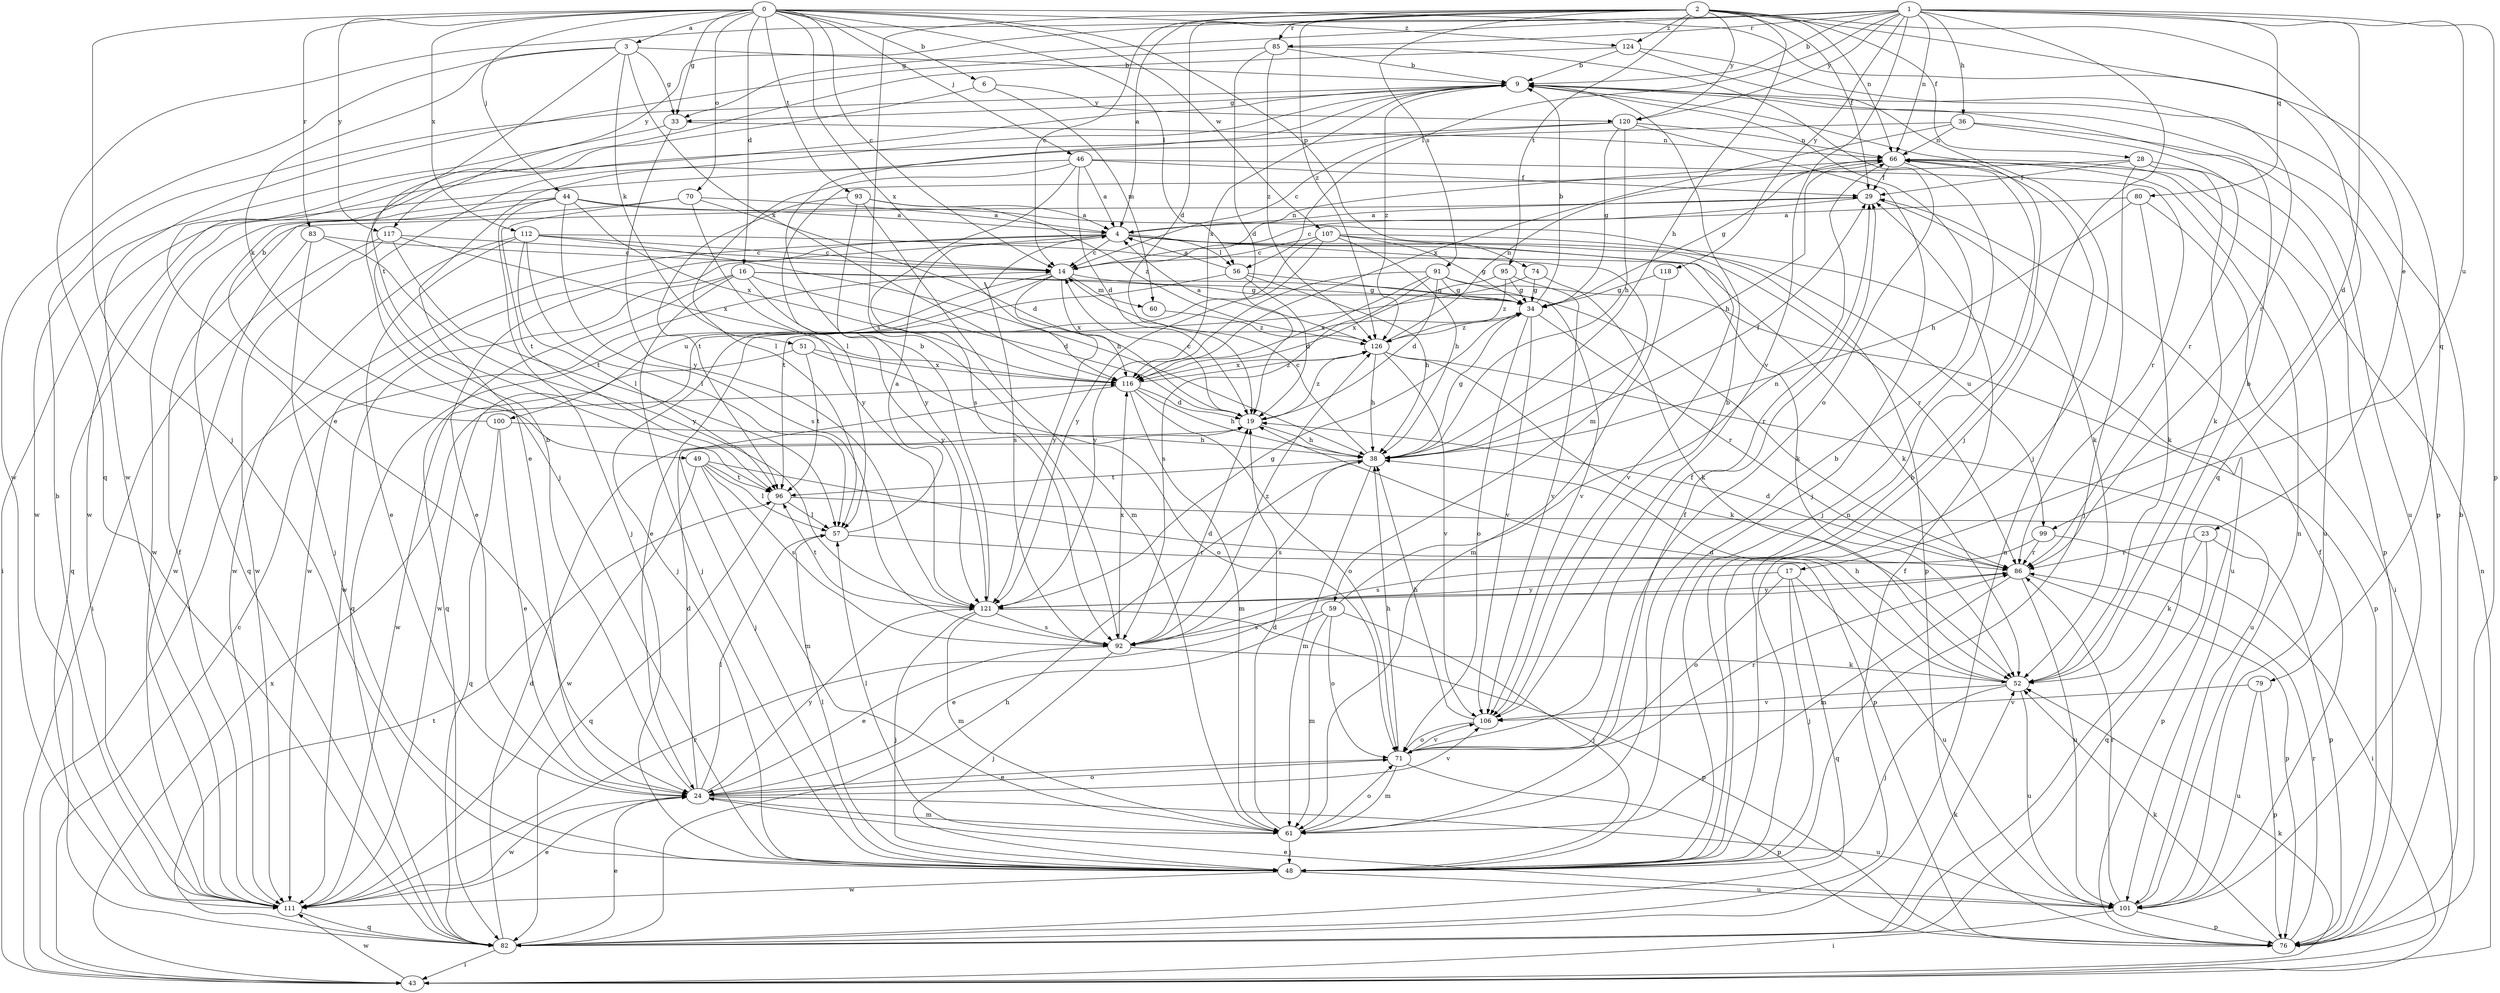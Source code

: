 strict digraph  {
0;
1;
2;
3;
4;
6;
9;
14;
16;
17;
19;
23;
24;
28;
29;
33;
34;
36;
38;
43;
44;
46;
48;
49;
51;
52;
56;
57;
59;
60;
61;
66;
70;
71;
74;
76;
79;
80;
82;
83;
85;
86;
91;
92;
93;
95;
96;
99;
100;
101;
106;
107;
111;
112;
116;
117;
118;
120;
121;
124;
126;
0 -> 3  [label=a];
0 -> 6  [label=b];
0 -> 14  [label=c];
0 -> 16  [label=d];
0 -> 33  [label=g];
0 -> 44  [label=j];
0 -> 46  [label=j];
0 -> 48  [label=j];
0 -> 56  [label=l];
0 -> 70  [label=o];
0 -> 74  [label=p];
0 -> 79  [label=q];
0 -> 83  [label=r];
0 -> 93  [label=t];
0 -> 107  [label=w];
0 -> 112  [label=x];
0 -> 116  [label=x];
0 -> 117  [label=y];
0 -> 124  [label=z];
1 -> 9  [label=b];
1 -> 17  [label=d];
1 -> 33  [label=g];
1 -> 36  [label=h];
1 -> 48  [label=j];
1 -> 56  [label=l];
1 -> 66  [label=n];
1 -> 76  [label=p];
1 -> 80  [label=q];
1 -> 82  [label=q];
1 -> 85  [label=r];
1 -> 99  [label=u];
1 -> 106  [label=v];
1 -> 117  [label=y];
1 -> 118  [label=y];
1 -> 120  [label=y];
2 -> 4  [label=a];
2 -> 14  [label=c];
2 -> 19  [label=d];
2 -> 23  [label=e];
2 -> 28  [label=f];
2 -> 29  [label=f];
2 -> 38  [label=h];
2 -> 66  [label=n];
2 -> 82  [label=q];
2 -> 85  [label=r];
2 -> 91  [label=s];
2 -> 92  [label=s];
2 -> 95  [label=t];
2 -> 120  [label=y];
2 -> 124  [label=z];
2 -> 126  [label=z];
3 -> 9  [label=b];
3 -> 33  [label=g];
3 -> 49  [label=k];
3 -> 51  [label=k];
3 -> 96  [label=t];
3 -> 111  [label=w];
3 -> 116  [label=x];
4 -> 14  [label=c];
4 -> 24  [label=e];
4 -> 43  [label=i];
4 -> 52  [label=k];
4 -> 56  [label=l];
4 -> 59  [label=m];
4 -> 86  [label=r];
4 -> 92  [label=s];
4 -> 99  [label=u];
4 -> 111  [label=w];
6 -> 48  [label=j];
6 -> 60  [label=m];
6 -> 120  [label=y];
9 -> 33  [label=g];
9 -> 76  [label=p];
9 -> 116  [label=x];
9 -> 126  [label=z];
14 -> 34  [label=g];
14 -> 48  [label=j];
14 -> 60  [label=m];
14 -> 66  [label=n];
14 -> 100  [label=u];
14 -> 116  [label=x];
14 -> 121  [label=y];
16 -> 19  [label=d];
16 -> 34  [label=g];
16 -> 48  [label=j];
16 -> 82  [label=q];
16 -> 86  [label=r];
16 -> 111  [label=w];
16 -> 121  [label=y];
17 -> 48  [label=j];
17 -> 71  [label=o];
17 -> 82  [label=q];
17 -> 101  [label=u];
17 -> 121  [label=y];
19 -> 14  [label=c];
19 -> 38  [label=h];
19 -> 126  [label=z];
23 -> 52  [label=k];
23 -> 76  [label=p];
23 -> 82  [label=q];
23 -> 86  [label=r];
24 -> 9  [label=b];
24 -> 19  [label=d];
24 -> 57  [label=l];
24 -> 61  [label=m];
24 -> 71  [label=o];
24 -> 101  [label=u];
24 -> 106  [label=v];
24 -> 111  [label=w];
24 -> 121  [label=y];
28 -> 29  [label=f];
28 -> 48  [label=j];
28 -> 52  [label=k];
28 -> 57  [label=l];
28 -> 76  [label=p];
29 -> 4  [label=a];
29 -> 14  [label=c];
29 -> 52  [label=k];
33 -> 66  [label=n];
33 -> 111  [label=w];
33 -> 121  [label=y];
34 -> 9  [label=b];
34 -> 71  [label=o];
34 -> 86  [label=r];
34 -> 106  [label=v];
34 -> 111  [label=w];
34 -> 126  [label=z];
36 -> 14  [label=c];
36 -> 66  [label=n];
36 -> 86  [label=r];
36 -> 101  [label=u];
36 -> 116  [label=x];
38 -> 14  [label=c];
38 -> 29  [label=f];
38 -> 34  [label=g];
38 -> 61  [label=m];
38 -> 92  [label=s];
38 -> 96  [label=t];
43 -> 14  [label=c];
43 -> 52  [label=k];
43 -> 66  [label=n];
43 -> 111  [label=w];
43 -> 116  [label=x];
44 -> 4  [label=a];
44 -> 48  [label=j];
44 -> 76  [label=p];
44 -> 82  [label=q];
44 -> 92  [label=s];
44 -> 111  [label=w];
44 -> 116  [label=x];
46 -> 4  [label=a];
46 -> 19  [label=d];
46 -> 29  [label=f];
46 -> 43  [label=i];
46 -> 57  [label=l];
46 -> 86  [label=r];
46 -> 92  [label=s];
48 -> 9  [label=b];
48 -> 57  [label=l];
48 -> 66  [label=n];
48 -> 101  [label=u];
48 -> 111  [label=w];
49 -> 57  [label=l];
49 -> 61  [label=m];
49 -> 76  [label=p];
49 -> 92  [label=s];
49 -> 96  [label=t];
49 -> 111  [label=w];
51 -> 71  [label=o];
51 -> 96  [label=t];
51 -> 111  [label=w];
51 -> 116  [label=x];
52 -> 9  [label=b];
52 -> 19  [label=d];
52 -> 38  [label=h];
52 -> 48  [label=j];
52 -> 101  [label=u];
52 -> 106  [label=v];
56 -> 4  [label=a];
56 -> 19  [label=d];
56 -> 34  [label=g];
56 -> 38  [label=h];
56 -> 82  [label=q];
57 -> 4  [label=a];
57 -> 86  [label=r];
59 -> 24  [label=e];
59 -> 48  [label=j];
59 -> 61  [label=m];
59 -> 66  [label=n];
59 -> 71  [label=o];
59 -> 92  [label=s];
60 -> 126  [label=z];
61 -> 9  [label=b];
61 -> 19  [label=d];
61 -> 29  [label=f];
61 -> 48  [label=j];
61 -> 57  [label=l];
61 -> 71  [label=o];
66 -> 29  [label=f];
66 -> 34  [label=g];
66 -> 38  [label=h];
66 -> 48  [label=j];
66 -> 101  [label=u];
70 -> 4  [label=a];
70 -> 19  [label=d];
70 -> 82  [label=q];
70 -> 96  [label=t];
70 -> 121  [label=y];
71 -> 24  [label=e];
71 -> 29  [label=f];
71 -> 38  [label=h];
71 -> 61  [label=m];
71 -> 76  [label=p];
71 -> 86  [label=r];
71 -> 106  [label=v];
74 -> 24  [label=e];
74 -> 34  [label=g];
74 -> 52  [label=k];
76 -> 9  [label=b];
76 -> 52  [label=k];
76 -> 86  [label=r];
79 -> 76  [label=p];
79 -> 101  [label=u];
79 -> 106  [label=v];
80 -> 4  [label=a];
80 -> 38  [label=h];
80 -> 43  [label=i];
80 -> 52  [label=k];
82 -> 19  [label=d];
82 -> 24  [label=e];
82 -> 29  [label=f];
82 -> 38  [label=h];
82 -> 43  [label=i];
82 -> 52  [label=k];
82 -> 66  [label=n];
82 -> 96  [label=t];
83 -> 14  [label=c];
83 -> 48  [label=j];
83 -> 111  [label=w];
83 -> 121  [label=y];
85 -> 9  [label=b];
85 -> 19  [label=d];
85 -> 71  [label=o];
85 -> 111  [label=w];
85 -> 126  [label=z];
86 -> 19  [label=d];
86 -> 61  [label=m];
86 -> 76  [label=p];
86 -> 101  [label=u];
86 -> 121  [label=y];
91 -> 19  [label=d];
91 -> 34  [label=g];
91 -> 76  [label=p];
91 -> 92  [label=s];
91 -> 106  [label=v];
91 -> 116  [label=x];
91 -> 121  [label=y];
92 -> 19  [label=d];
92 -> 24  [label=e];
92 -> 48  [label=j];
92 -> 52  [label=k];
92 -> 116  [label=x];
92 -> 126  [label=z];
93 -> 4  [label=a];
93 -> 61  [label=m];
93 -> 96  [label=t];
93 -> 121  [label=y];
93 -> 126  [label=z];
95 -> 34  [label=g];
95 -> 106  [label=v];
95 -> 116  [label=x];
95 -> 126  [label=z];
96 -> 57  [label=l];
96 -> 76  [label=p];
96 -> 82  [label=q];
99 -> 43  [label=i];
99 -> 86  [label=r];
99 -> 92  [label=s];
100 -> 9  [label=b];
100 -> 24  [label=e];
100 -> 38  [label=h];
100 -> 82  [label=q];
101 -> 24  [label=e];
101 -> 29  [label=f];
101 -> 43  [label=i];
101 -> 66  [label=n];
101 -> 76  [label=p];
101 -> 86  [label=r];
106 -> 9  [label=b];
106 -> 38  [label=h];
106 -> 71  [label=o];
107 -> 14  [label=c];
107 -> 34  [label=g];
107 -> 38  [label=h];
107 -> 96  [label=t];
107 -> 101  [label=u];
107 -> 106  [label=v];
107 -> 121  [label=y];
111 -> 9  [label=b];
111 -> 24  [label=e];
111 -> 29  [label=f];
111 -> 82  [label=q];
111 -> 86  [label=r];
112 -> 14  [label=c];
112 -> 24  [label=e];
112 -> 38  [label=h];
112 -> 52  [label=k];
112 -> 57  [label=l];
112 -> 96  [label=t];
112 -> 111  [label=w];
116 -> 19  [label=d];
116 -> 38  [label=h];
116 -> 48  [label=j];
116 -> 61  [label=m];
116 -> 71  [label=o];
116 -> 126  [label=z];
117 -> 14  [label=c];
117 -> 43  [label=i];
117 -> 57  [label=l];
117 -> 111  [label=w];
117 -> 116  [label=x];
118 -> 34  [label=g];
118 -> 61  [label=m];
120 -> 24  [label=e];
120 -> 34  [label=g];
120 -> 38  [label=h];
120 -> 48  [label=j];
120 -> 66  [label=n];
120 -> 111  [label=w];
121 -> 9  [label=b];
121 -> 34  [label=g];
121 -> 48  [label=j];
121 -> 61  [label=m];
121 -> 76  [label=p];
121 -> 92  [label=s];
121 -> 96  [label=t];
124 -> 9  [label=b];
124 -> 24  [label=e];
124 -> 48  [label=j];
124 -> 86  [label=r];
126 -> 4  [label=a];
126 -> 38  [label=h];
126 -> 52  [label=k];
126 -> 66  [label=n];
126 -> 101  [label=u];
126 -> 106  [label=v];
126 -> 116  [label=x];
}
